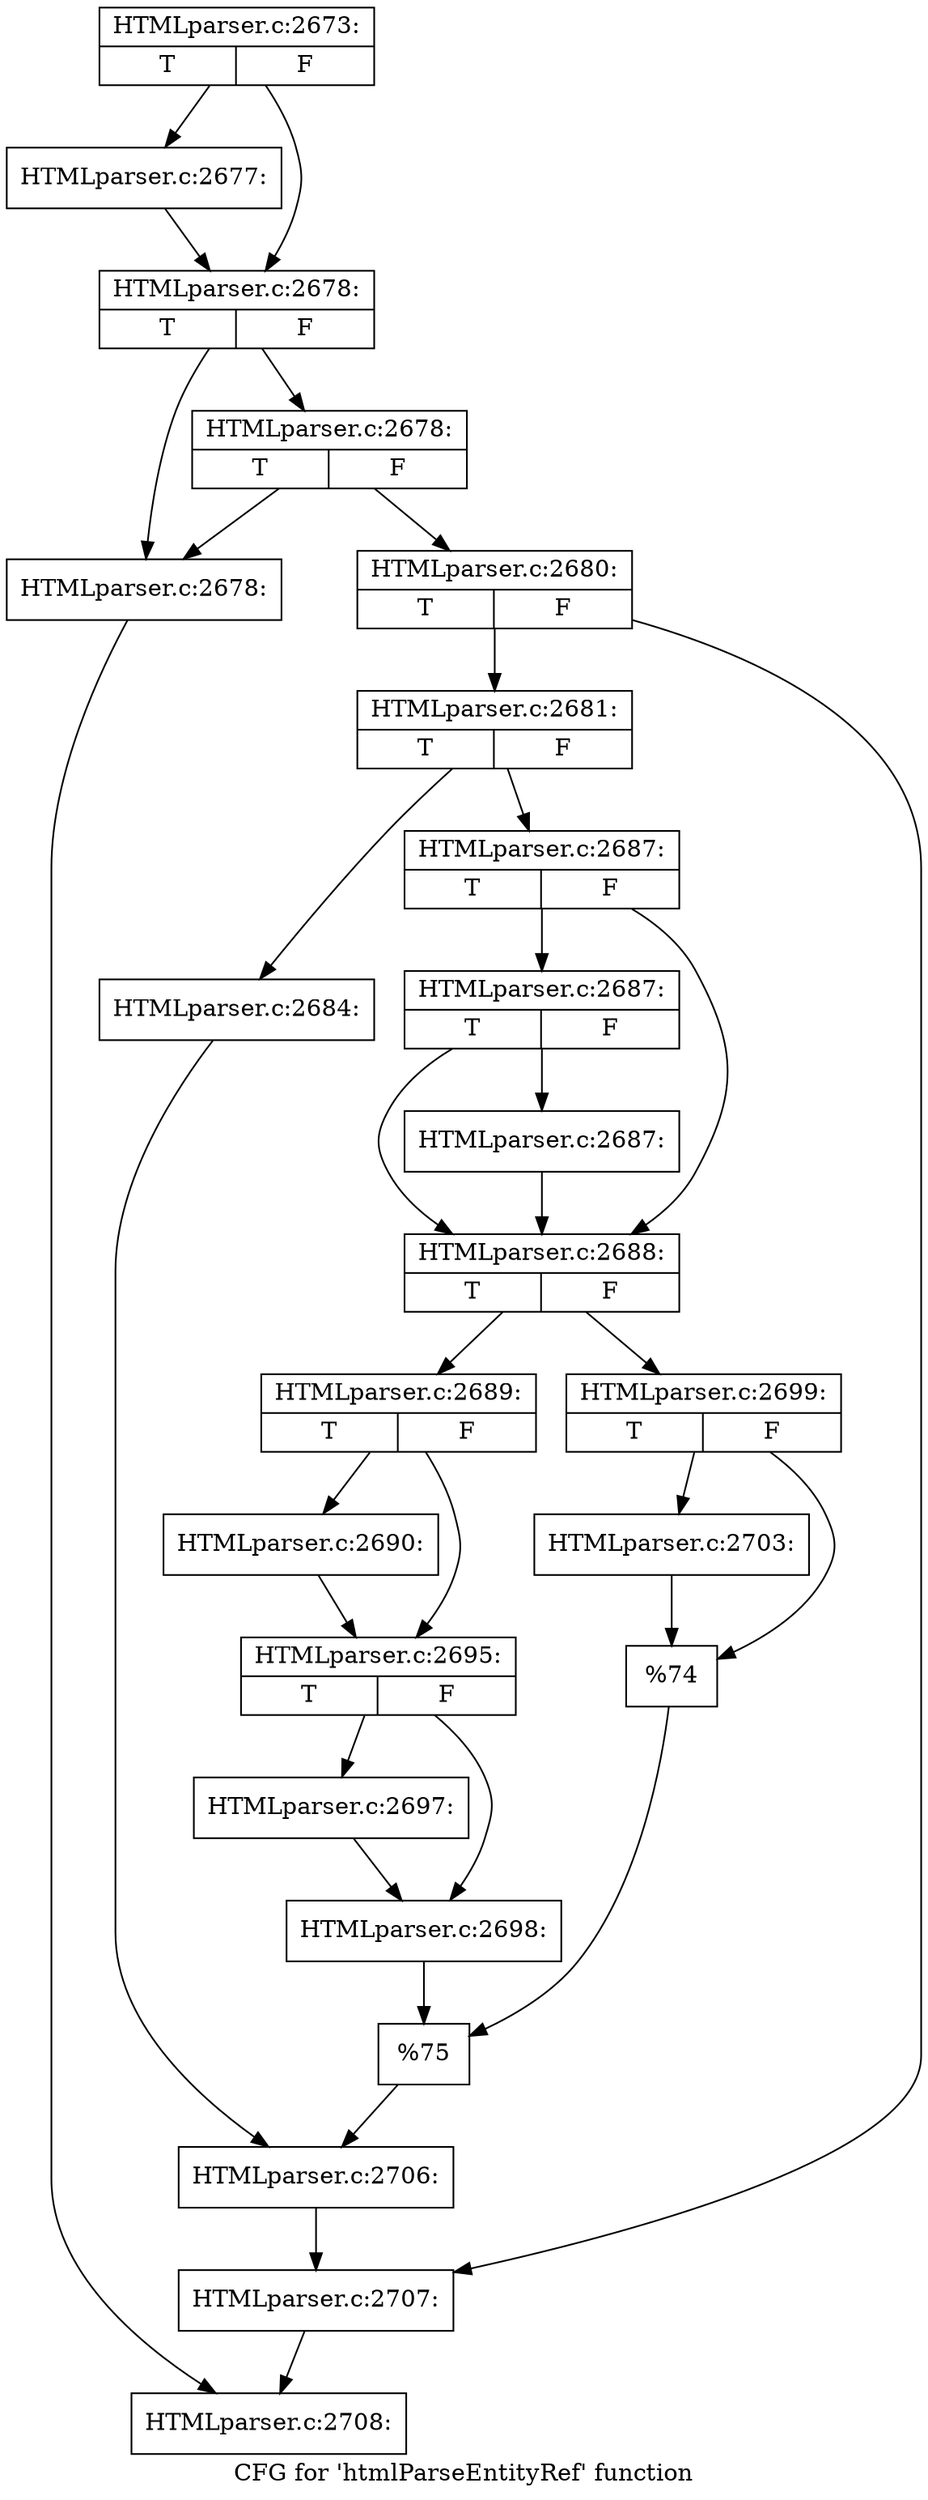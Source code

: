 digraph "CFG for 'htmlParseEntityRef' function" {
	label="CFG for 'htmlParseEntityRef' function";

	Node0x3bb6b10 [shape=record,label="{HTMLparser.c:2673:|{<s0>T|<s1>F}}"];
	Node0x3bb6b10 -> Node0x3bd7280;
	Node0x3bb6b10 -> Node0x3bd72d0;
	Node0x3bd7280 [shape=record,label="{HTMLparser.c:2677:}"];
	Node0x3bd7280 -> Node0x3bd72d0;
	Node0x3bd72d0 [shape=record,label="{HTMLparser.c:2678:|{<s0>T|<s1>F}}"];
	Node0x3bd72d0 -> Node0x3bd77f0;
	Node0x3bd72d0 -> Node0x3bd7890;
	Node0x3bd7890 [shape=record,label="{HTMLparser.c:2678:|{<s0>T|<s1>F}}"];
	Node0x3bd7890 -> Node0x3bd77f0;
	Node0x3bd7890 -> Node0x3bd7840;
	Node0x3bd77f0 [shape=record,label="{HTMLparser.c:2678:}"];
	Node0x3bd77f0 -> Node0x38822e0;
	Node0x3bd7840 [shape=record,label="{HTMLparser.c:2680:|{<s0>T|<s1>F}}"];
	Node0x3bd7840 -> Node0x3bd80b0;
	Node0x3bd7840 -> Node0x3bd8100;
	Node0x3bd80b0 [shape=record,label="{HTMLparser.c:2681:|{<s0>T|<s1>F}}"];
	Node0x3bd80b0 -> Node0x3bd8fd0;
	Node0x3bd80b0 -> Node0x3bd9610;
	Node0x3bd8fd0 [shape=record,label="{HTMLparser.c:2684:}"];
	Node0x3bd8fd0 -> Node0x3bd9300;
	Node0x3bd9610 [shape=record,label="{HTMLparser.c:2687:|{<s0>T|<s1>F}}"];
	Node0x3bd9610 -> Node0x3bec850;
	Node0x3bd9610 -> Node0x3bec800;
	Node0x3bec850 [shape=record,label="{HTMLparser.c:2687:|{<s0>T|<s1>F}}"];
	Node0x3bec850 -> Node0x3bec7b0;
	Node0x3bec850 -> Node0x3bec800;
	Node0x3bec7b0 [shape=record,label="{HTMLparser.c:2687:}"];
	Node0x3bec7b0 -> Node0x3bec800;
	Node0x3bec800 [shape=record,label="{HTMLparser.c:2688:|{<s0>T|<s1>F}}"];
	Node0x3bec800 -> Node0x3bedc50;
	Node0x3bec800 -> Node0x3bee0d0;
	Node0x3bedc50 [shape=record,label="{HTMLparser.c:2689:|{<s0>T|<s1>F}}"];
	Node0x3bedc50 -> Node0x3bee5b0;
	Node0x3bedc50 -> Node0x3bee600;
	Node0x3bee5b0 [shape=record,label="{HTMLparser.c:2690:}"];
	Node0x3bee5b0 -> Node0x3bee600;
	Node0x3bee600 [shape=record,label="{HTMLparser.c:2695:|{<s0>T|<s1>F}}"];
	Node0x3bee600 -> Node0x3bf57f0;
	Node0x3bee600 -> Node0x3bf5840;
	Node0x3bf57f0 [shape=record,label="{HTMLparser.c:2697:}"];
	Node0x3bf57f0 -> Node0x3bf5840;
	Node0x3bf5840 [shape=record,label="{HTMLparser.c:2698:}"];
	Node0x3bf5840 -> Node0x3bedf80;
	Node0x3bee0d0 [shape=record,label="{HTMLparser.c:2699:|{<s0>T|<s1>F}}"];
	Node0x3bee0d0 -> Node0x3bf6100;
	Node0x3bee0d0 -> Node0x3bf6150;
	Node0x3bf6100 [shape=record,label="{HTMLparser.c:2703:}"];
	Node0x3bf6100 -> Node0x3bf6150;
	Node0x3bf6150 [shape=record,label="{%74}"];
	Node0x3bf6150 -> Node0x3bedf80;
	Node0x3bedf80 [shape=record,label="{%75}"];
	Node0x3bedf80 -> Node0x3bd9300;
	Node0x3bd9300 [shape=record,label="{HTMLparser.c:2706:}"];
	Node0x3bd9300 -> Node0x3bd8100;
	Node0x3bd8100 [shape=record,label="{HTMLparser.c:2707:}"];
	Node0x3bd8100 -> Node0x38822e0;
	Node0x38822e0 [shape=record,label="{HTMLparser.c:2708:}"];
}
